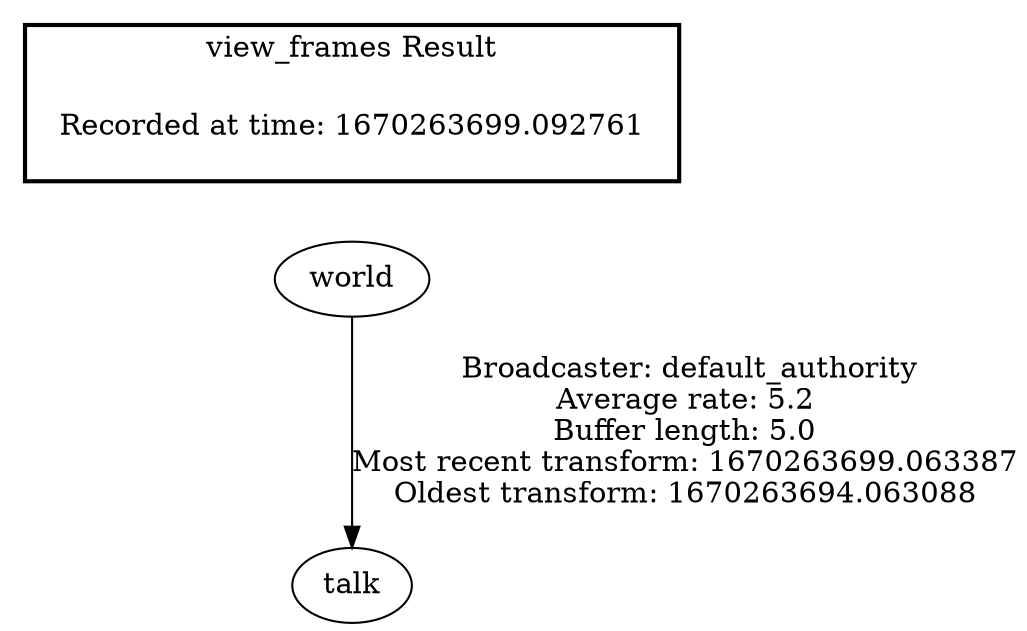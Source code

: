 digraph G {
"world" -> "talk"[label=" Broadcaster: default_authority\nAverage rate: 5.2\nBuffer length: 5.0\nMost recent transform: 1670263699.063387\nOldest transform: 1670263694.063088\n"];
edge [style=invis];
 subgraph cluster_legend { style=bold; color=black; label ="view_frames Result";
"Recorded at time: 1670263699.092761"[ shape=plaintext ] ;
}->"world";
}